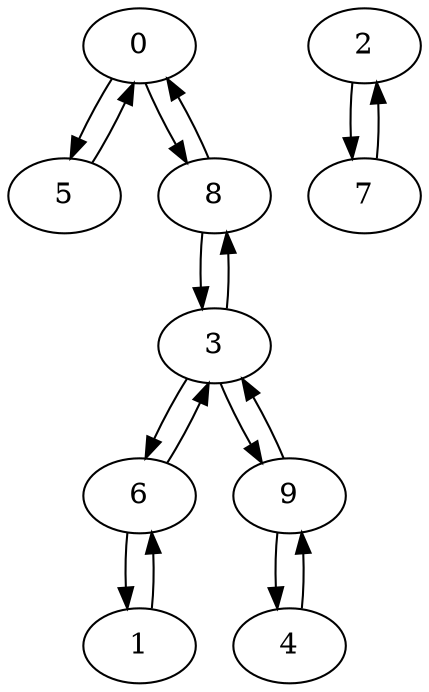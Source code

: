 digraph G {
	0 -> 5;
	0 -> 8;
	1 -> 6;
	2 -> 7;
	3 -> 6;
	3 -> 8;
	3 -> 9;
	4 -> 9;
	5 -> 0;
	6 -> 1;
	6 -> 3;
	7 -> 2;
	8 -> 0;
	8 -> 3;
	9 -> 3;
	9 -> 4;
}
